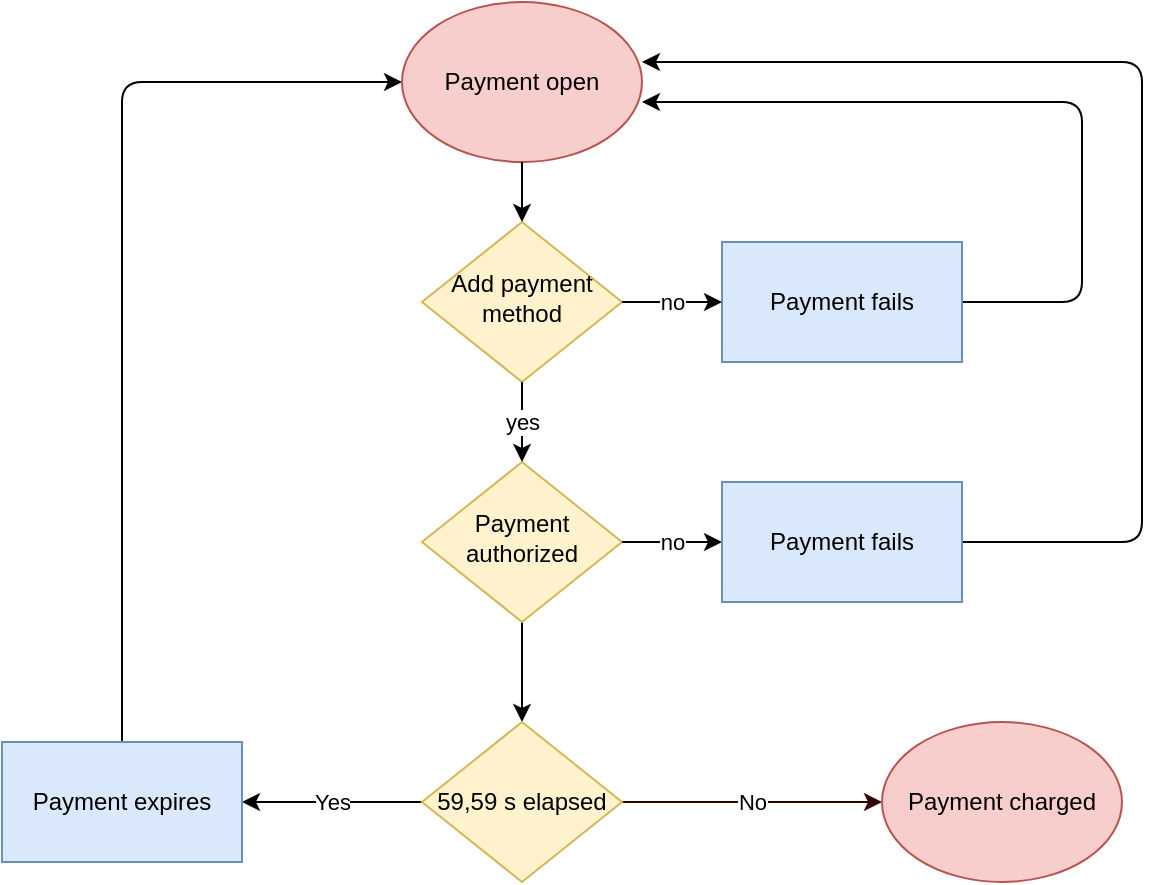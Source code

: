 <mxfile version="13.8.2" type="device" pages="2"><diagram id="C5RBs43oDa-KdzZeNtuy" name="Payment"><mxGraphModel dx="1609" dy="412" grid="1" gridSize="10" guides="1" tooltips="1" connect="1" arrows="1" fold="1" page="1" pageScale="1" pageWidth="827" pageHeight="1169" math="0" shadow="0"><root><mxCell id="WIyWlLk6GJQsqaUBKTNV-0"/><mxCell id="WIyWlLk6GJQsqaUBKTNV-1" parent="WIyWlLk6GJQsqaUBKTNV-0"/><mxCell id="WIyWlLk6GJQsqaUBKTNV-6" value="Add payment method" style="rhombus;whiteSpace=wrap;html=1;shadow=0;fontFamily=Helvetica;fontSize=12;align=center;strokeWidth=1;spacing=6;spacingTop=-4;fillColor=#fff2cc;strokeColor=#d6b656;" parent="WIyWlLk6GJQsqaUBKTNV-1" vertex="1"><mxGeometry x="170" y="170" width="100" height="80" as="geometry"/></mxCell><mxCell id="gCMXtnwuDaFoUUBiM7Dp-10" value="" style="edgeStyle=orthogonalEdgeStyle;rounded=0;orthogonalLoop=1;jettySize=auto;html=1;entryX=0.5;entryY=0;entryDx=0;entryDy=0;" edge="1" parent="WIyWlLk6GJQsqaUBKTNV-1" source="WIyWlLk6GJQsqaUBKTNV-10" target="gCMXtnwuDaFoUUBiM7Dp-20"><mxGeometry relative="1" as="geometry"><mxPoint x="220" y="400" as="targetPoint"/><Array as="points"/></mxGeometry></mxCell><mxCell id="WIyWlLk6GJQsqaUBKTNV-10" value="Payment authorized" style="rhombus;whiteSpace=wrap;html=1;shadow=0;fontFamily=Helvetica;fontSize=12;align=center;strokeWidth=1;spacing=6;spacingTop=-4;fillColor=#fff2cc;strokeColor=#d6b656;" parent="WIyWlLk6GJQsqaUBKTNV-1" vertex="1"><mxGeometry x="170" y="290" width="100" height="80" as="geometry"/></mxCell><mxCell id="gCMXtnwuDaFoUUBiM7Dp-6" value="No" style="edgeStyle=orthogonalEdgeStyle;rounded=0;orthogonalLoop=1;jettySize=auto;html=1;exitX=1;exitY=0.5;exitDx=0;exitDy=0;fillColor=#f8cecc;strokeColor=#330000;" edge="1" parent="WIyWlLk6GJQsqaUBKTNV-1" source="gCMXtnwuDaFoUUBiM7Dp-20" target="RZm63H8qe8WraDEQpyFz-4"><mxGeometry relative="1" as="geometry"><mxPoint x="280" y="460" as="sourcePoint"/><mxPoint x="360" y="460" as="targetPoint"/></mxGeometry></mxCell><mxCell id="gCMXtnwuDaFoUUBiM7Dp-8" value="Yes" style="edgeStyle=orthogonalEdgeStyle;rounded=0;orthogonalLoop=1;jettySize=auto;html=1;exitX=0;exitY=0.5;exitDx=0;exitDy=0;entryX=1;entryY=0.5;entryDx=0;entryDy=0;" edge="1" parent="WIyWlLk6GJQsqaUBKTNV-1" source="gCMXtnwuDaFoUUBiM7Dp-20" target="RZm63H8qe8WraDEQpyFz-3"><mxGeometry relative="1" as="geometry"><mxPoint x="160" y="460" as="sourcePoint"/><mxPoint x="80" y="460" as="targetPoint"/></mxGeometry></mxCell><mxCell id="gCMXtnwuDaFoUUBiM7Dp-20" value="59,59 s elapsed" style="rhombus;whiteSpace=wrap;html=1;shadow=0;fillColor=#fff2cc;strokeColor=#d6b656;" vertex="1" parent="WIyWlLk6GJQsqaUBKTNV-1"><mxGeometry x="170" y="420" width="100" height="80" as="geometry"/></mxCell><mxCell id="gCMXtnwuDaFoUUBiM7Dp-25" value="" style="edgeStyle=segmentEdgeStyle;endArrow=classic;html=1;entryX=1;entryY=0.25;entryDx=0;entryDy=0;exitX=1;exitY=0.5;exitDx=0;exitDy=0;" edge="1" parent="WIyWlLk6GJQsqaUBKTNV-1"><mxGeometry width="50" height="50" relative="1" as="geometry"><mxPoint x="440" y="330" as="sourcePoint"/><mxPoint x="280" y="90" as="targetPoint"/><Array as="points"><mxPoint x="530" y="330"/><mxPoint x="530" y="90"/></Array></mxGeometry></mxCell><mxCell id="gCMXtnwuDaFoUUBiM7Dp-26" value="" style="edgeStyle=segmentEdgeStyle;endArrow=classic;html=1;entryX=1;entryY=0.75;entryDx=0;entryDy=0;" edge="1" parent="WIyWlLk6GJQsqaUBKTNV-1"><mxGeometry width="50" height="50" relative="1" as="geometry"><mxPoint x="440" y="210" as="sourcePoint"/><mxPoint x="280" y="110" as="targetPoint"/><Array as="points"><mxPoint x="500" y="210"/><mxPoint x="500" y="110"/></Array></mxGeometry></mxCell><mxCell id="gCMXtnwuDaFoUUBiM7Dp-27" value="" style="edgeStyle=elbowEdgeStyle;elbow=horizontal;endArrow=classic;html=1;entryX=0;entryY=0.5;entryDx=0;entryDy=0;exitX=0.5;exitY=0;exitDx=0;exitDy=0;" edge="1" parent="WIyWlLk6GJQsqaUBKTNV-1" source="RZm63H8qe8WraDEQpyFz-3"><mxGeometry width="50" height="50" relative="1" as="geometry"><mxPoint x="20" y="430" as="sourcePoint"/><mxPoint x="160" y="100" as="targetPoint"/><Array as="points"><mxPoint x="20" y="370"/><mxPoint y="260"/></Array></mxGeometry></mxCell><mxCell id="RjlKhEMfOhZpkEYzUP6t-1" value="Payment open" style="ellipse;whiteSpace=wrap;html=1;shadow=0;fillColor=#f8cecc;strokeColor=#b85450;" vertex="1" parent="WIyWlLk6GJQsqaUBKTNV-1"><mxGeometry x="160" y="60" width="120" height="80" as="geometry"/></mxCell><mxCell id="RjlKhEMfOhZpkEYzUP6t-3" value="" style="endArrow=classic;html=1;exitX=0.5;exitY=1;exitDx=0;exitDy=0;entryX=0.5;entryY=0;entryDx=0;entryDy=0;" edge="1" parent="WIyWlLk6GJQsqaUBKTNV-1" source="RjlKhEMfOhZpkEYzUP6t-1" target="WIyWlLk6GJQsqaUBKTNV-6"><mxGeometry width="50" height="50" relative="1" as="geometry"><mxPoint x="310" y="250" as="sourcePoint"/><mxPoint x="360" y="200" as="targetPoint"/></mxGeometry></mxCell><mxCell id="ugc4UOp7ulH4yB48QfV_-0" value="Payment fails" style="rounded=0;whiteSpace=wrap;html=1;shadow=0;fillColor=#dae8fc;strokeColor=#6c8ebf;" vertex="1" parent="WIyWlLk6GJQsqaUBKTNV-1"><mxGeometry x="320" y="180" width="120" height="60" as="geometry"/></mxCell><mxCell id="ugc4UOp7ulH4yB48QfV_-3" value="no" style="endArrow=classic;html=1;exitX=1;exitY=0.5;exitDx=0;exitDy=0;entryX=0;entryY=0.5;entryDx=0;entryDy=0;" edge="1" parent="WIyWlLk6GJQsqaUBKTNV-1" source="WIyWlLk6GJQsqaUBKTNV-6" target="ugc4UOp7ulH4yB48QfV_-0"><mxGeometry width="50" height="50" relative="1" as="geometry"><mxPoint x="310" y="250" as="sourcePoint"/><mxPoint x="360" y="200" as="targetPoint"/></mxGeometry></mxCell><mxCell id="RZm63H8qe8WraDEQpyFz-0" value="yes" style="endArrow=classic;html=1;exitX=0.5;exitY=1;exitDx=0;exitDy=0;entryX=0.5;entryY=0;entryDx=0;entryDy=0;" edge="1" parent="WIyWlLk6GJQsqaUBKTNV-1" source="WIyWlLk6GJQsqaUBKTNV-6" target="WIyWlLk6GJQsqaUBKTNV-10"><mxGeometry width="50" height="50" relative="1" as="geometry"><mxPoint x="310" y="250" as="sourcePoint"/><mxPoint x="360" y="200" as="targetPoint"/></mxGeometry></mxCell><mxCell id="RZm63H8qe8WraDEQpyFz-1" value="no" style="endArrow=classic;html=1;exitX=1;exitY=0.5;exitDx=0;exitDy=0;entryX=0;entryY=0.5;entryDx=0;entryDy=0;" edge="1" parent="WIyWlLk6GJQsqaUBKTNV-1" source="WIyWlLk6GJQsqaUBKTNV-10" target="RZm63H8qe8WraDEQpyFz-2"><mxGeometry width="50" height="50" relative="1" as="geometry"><mxPoint x="270" y="300" as="sourcePoint"/><mxPoint x="320" y="300" as="targetPoint"/></mxGeometry></mxCell><mxCell id="RZm63H8qe8WraDEQpyFz-2" value="Payment fails" style="rounded=0;whiteSpace=wrap;html=1;shadow=0;fillColor=#dae8fc;strokeColor=#6c8ebf;" vertex="1" parent="WIyWlLk6GJQsqaUBKTNV-1"><mxGeometry x="320" y="300" width="120" height="60" as="geometry"/></mxCell><mxCell id="RZm63H8qe8WraDEQpyFz-3" value="Payment expires" style="rounded=0;whiteSpace=wrap;html=1;shadow=0;fillColor=#dae8fc;strokeColor=#6c8ebf;" vertex="1" parent="WIyWlLk6GJQsqaUBKTNV-1"><mxGeometry x="-40" y="430" width="120" height="60" as="geometry"/></mxCell><mxCell id="RZm63H8qe8WraDEQpyFz-4" value="Payment charged" style="ellipse;whiteSpace=wrap;html=1;fillColor=#f8cecc;strokeColor=#b85450;" vertex="1" parent="WIyWlLk6GJQsqaUBKTNV-1"><mxGeometry x="400" y="420" width="120" height="80" as="geometry"/></mxCell></root></mxGraphModel></diagram><diagram id="pv5V9HhlvYbBqKY0vMWR" name="Refund"><mxGraphModel dx="782" dy="412" grid="1" gridSize="10" guides="1" tooltips="1" connect="1" arrows="1" fold="1" page="1" pageScale="1" pageWidth="827" pageHeight="1169" math="0" shadow="0"><root><mxCell id="EBtqrVJbgG3CQuwzADnE-0"/><mxCell id="EBtqrVJbgG3CQuwzADnE-1" parent="EBtqrVJbgG3CQuwzADnE-0"/><mxCell id="EBtqrVJbgG3CQuwzADnE-2" value="No" style="edgeStyle=orthogonalEdgeStyle;rounded=0;orthogonalLoop=1;jettySize=auto;html=1;" edge="1" parent="EBtqrVJbgG3CQuwzADnE-1" source="EBtqrVJbgG3CQuwzADnE-4"><mxGeometry relative="1" as="geometry"><mxPoint x="290" y="600" as="targetPoint"/></mxGeometry></mxCell><mxCell id="EBtqrVJbgG3CQuwzADnE-3" value="yes" style="edgeStyle=orthogonalEdgeStyle;rounded=0;orthogonalLoop=1;jettySize=auto;html=1;" edge="1" parent="EBtqrVJbgG3CQuwzADnE-1" source="EBtqrVJbgG3CQuwzADnE-4" target="EBtqrVJbgG3CQuwzADnE-6"><mxGeometry relative="1" as="geometry"/></mxCell><mxCell id="EBtqrVJbgG3CQuwzADnE-4" value="Transaction log" style="shape=dataStorage;whiteSpace=wrap;html=1;fixedSize=1;shadow=0;" vertex="1" parent="EBtqrVJbgG3CQuwzADnE-1"><mxGeometry x="370" y="560" width="110" height="80" as="geometry"/></mxCell><mxCell id="EBtqrVJbgG3CQuwzADnE-6" value="Display amount" style="whiteSpace=wrap;html=1;shadow=0;fillColor=#dae8fc;strokeColor=#6c8ebf;" vertex="1" parent="EBtqrVJbgG3CQuwzADnE-1"><mxGeometry x="555" y="570" width="120" height="60" as="geometry"/></mxCell><mxCell id="EBtqrVJbgG3CQuwzADnE-7" value="Refund all?" style="rhombus;whiteSpace=wrap;html=1;shadow=0;fillColor=#fff2cc;strokeColor=#d6b656;" vertex="1" parent="EBtqrVJbgG3CQuwzADnE-1"><mxGeometry x="570" y="740" width="80" height="80" as="geometry"/></mxCell><mxCell id="EBtqrVJbgG3CQuwzADnE-8" value="yes" style="endArrow=classic;html=1;exitX=1;exitY=0.5;exitDx=0;exitDy=0;entryX=0;entryY=0.5;entryDx=0;entryDy=0;" edge="1" parent="EBtqrVJbgG3CQuwzADnE-1" source="EBtqrVJbgG3CQuwzADnE-7" target="N-QzBm2KAB3dklmICrBK-2"><mxGeometry width="50" height="50" relative="1" as="geometry"><mxPoint x="655" y="740" as="sourcePoint"/><mxPoint x="707" y="780" as="targetPoint"/><Array as="points"/></mxGeometry></mxCell><mxCell id="EBtqrVJbgG3CQuwzADnE-9" value="No" style="endArrow=classic;html=1;exitX=0;exitY=0.5;exitDx=0;exitDy=0;entryX=1;entryY=0.5;entryDx=0;entryDy=0;" edge="1" parent="EBtqrVJbgG3CQuwzADnE-1" source="EBtqrVJbgG3CQuwzADnE-7" target="EBtqrVJbgG3CQuwzADnE-13"><mxGeometry width="50" height="50" relative="1" as="geometry"><mxPoint x="570" y="840" as="sourcePoint"/><mxPoint x="424" y="780" as="targetPoint"/></mxGeometry></mxCell><mxCell id="EBtqrVJbgG3CQuwzADnE-13" value="Refund part" style="rounded=0;whiteSpace=wrap;html=1;fillColor=#dae8fc;strokeColor=#6c8ebf;" vertex="1" parent="EBtqrVJbgG3CQuwzADnE-1"><mxGeometry x="378.5" y="750" width="124" height="60" as="geometry"/></mxCell><mxCell id="EBtqrVJbgG3CQuwzADnE-15" value="Get" style="endArrow=classic;html=1;exitX=0.5;exitY=1;exitDx=0;exitDy=0;entryX=0.5;entryY=0;entryDx=0;entryDy=0;" edge="1" parent="EBtqrVJbgG3CQuwzADnE-1" target="EBtqrVJbgG3CQuwzADnE-4"><mxGeometry width="50" height="50" relative="1" as="geometry"><mxPoint x="425" y="500" as="sourcePoint"/><mxPoint x="425" y="550" as="targetPoint"/></mxGeometry></mxCell><mxCell id="EBtqrVJbgG3CQuwzADnE-16" value="" style="endArrow=classic;html=1;entryX=0.5;entryY=0;entryDx=0;entryDy=0;" edge="1" parent="EBtqrVJbgG3CQuwzADnE-1" target="EBtqrVJbgG3CQuwzADnE-7"><mxGeometry width="50" height="50" relative="1" as="geometry"><mxPoint x="610" y="630" as="sourcePoint"/><mxPoint x="660" y="580" as="targetPoint"/></mxGeometry></mxCell><mxCell id="EBtqrVJbgG3CQuwzADnE-19" value="Total amount - Sum of Part refunds &amp;lt;Total amount" style="rhombus;whiteSpace=wrap;html=1;shadow=0;fillColor=#fff2cc;strokeColor=#d6b656;" vertex="1" parent="EBtqrVJbgG3CQuwzADnE-1"><mxGeometry x="381.5" y="860" width="121" height="120" as="geometry"/></mxCell><mxCell id="EBtqrVJbgG3CQuwzADnE-24" value="yes" style="edgeStyle=segmentEdgeStyle;endArrow=classic;html=1;exitX=1;exitY=0.5;exitDx=0;exitDy=0;" edge="1" parent="EBtqrVJbgG3CQuwzADnE-1" source="EBtqrVJbgG3CQuwzADnE-19"><mxGeometry width="50" height="50" relative="1" as="geometry"><mxPoint x="520" y="920" as="sourcePoint"/><mxPoint x="442" y="840" as="targetPoint"/><Array as="points"><mxPoint x="560" y="920"/><mxPoint x="560" y="840"/></Array></mxGeometry></mxCell><mxCell id="EBtqrVJbgG3CQuwzADnE-25" value="no" style="endArrow=classic;html=1;exitX=0;exitY=0.5;exitDx=0;exitDy=0;entryX=1;entryY=0.5;entryDx=0;entryDy=0;" edge="1" parent="EBtqrVJbgG3CQuwzADnE-1" source="EBtqrVJbgG3CQuwzADnE-19" target="N-QzBm2KAB3dklmICrBK-3"><mxGeometry width="50" height="50" relative="1" as="geometry"><mxPoint x="340" y="945" as="sourcePoint"/><mxPoint x="320" y="920" as="targetPoint"/></mxGeometry></mxCell><mxCell id="N-QzBm2KAB3dklmICrBK-0" value="Start refund" style="ellipse;whiteSpace=wrap;html=1;shadow=0;fillColor=#f8cecc;strokeColor=#b85450;" vertex="1" parent="EBtqrVJbgG3CQuwzADnE-1"><mxGeometry x="365" y="420" width="120" height="80" as="geometry"/></mxCell><mxCell id="N-QzBm2KAB3dklmICrBK-1" value="Refund failed" style="ellipse;whiteSpace=wrap;html=1;shadow=0;fillColor=#f8cecc;strokeColor=#b85450;" vertex="1" parent="EBtqrVJbgG3CQuwzADnE-1"><mxGeometry x="170" y="560" width="120" height="80" as="geometry"/></mxCell><mxCell id="N-QzBm2KAB3dklmICrBK-2" value="Refund total (Amount=0)" style="ellipse;whiteSpace=wrap;html=1;fillColor=#f8cecc;strokeColor=#b85450;" vertex="1" parent="EBtqrVJbgG3CQuwzADnE-1"><mxGeometry x="700" y="740" width="120" height="80" as="geometry"/></mxCell><mxCell id="N-QzBm2KAB3dklmICrBK-3" value="Refund finished" style="ellipse;whiteSpace=wrap;html=1;shadow=0;fillColor=#f8cecc;strokeColor=#b85450;" vertex="1" parent="EBtqrVJbgG3CQuwzADnE-1"><mxGeometry x="200" y="880" width="120" height="80" as="geometry"/></mxCell><mxCell id="N-QzBm2KAB3dklmICrBK-4" value="" style="endArrow=classic;html=1;exitX=0.5;exitY=1;exitDx=0;exitDy=0;entryX=0.5;entryY=0;entryDx=0;entryDy=0;" edge="1" parent="EBtqrVJbgG3CQuwzADnE-1" source="EBtqrVJbgG3CQuwzADnE-13" target="EBtqrVJbgG3CQuwzADnE-19"><mxGeometry width="50" height="50" relative="1" as="geometry"><mxPoint x="480" y="910" as="sourcePoint"/><mxPoint x="530" y="860" as="targetPoint"/></mxGeometry></mxCell></root></mxGraphModel></diagram></mxfile>